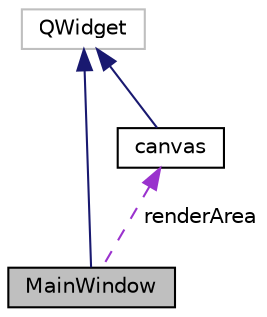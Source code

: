 digraph "MainWindow"
{
  edge [fontname="Helvetica",fontsize="10",labelfontname="Helvetica",labelfontsize="10"];
  node [fontname="Helvetica",fontsize="10",shape=record];
  Node1 [label="MainWindow",height=0.2,width=0.4,color="black", fillcolor="grey75", style="filled", fontcolor="black"];
  Node2 -> Node1 [dir="back",color="midnightblue",fontsize="10",style="solid",fontname="Helvetica"];
  Node2 [label="QWidget",height=0.2,width=0.4,color="grey75", fillcolor="white", style="filled"];
  Node3 -> Node1 [dir="back",color="darkorchid3",fontsize="10",style="dashed",label=" renderArea" ,fontname="Helvetica"];
  Node3 [label="canvas",height=0.2,width=0.4,color="black", fillcolor="white", style="filled",URL="$classcanvas.html"];
  Node2 -> Node3 [dir="back",color="midnightblue",fontsize="10",style="solid",fontname="Helvetica"];
}
